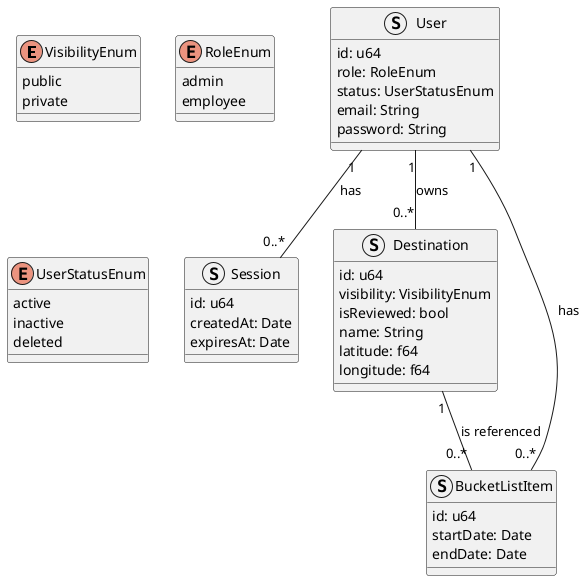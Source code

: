 @startuml
enum VisibilityEnum{
  public
  private
}

enum RoleEnum {
  admin
  employee
}

enum UserStatusEnum {
  active
  inactive
  deleted
}

struct User {
  id: u64
  role: RoleEnum
  status: UserStatusEnum
  email: String
  password: String
}

struct Session {
  id: u64
  createdAt: Date
  expiresAt: Date
}

struct Destination {
  id: u64
  visibility: VisibilityEnum
  isReviewed: bool
  name: String
  latitude: f64
  longitude: f64
}

struct BucketListItem {
  id: u64
  startDate: Date
  endDate: Date
}

User "1" -- "0..*" Session: has
User "1" -- "0..*" Destination: owns
Destination "1" -- "0..*" BucketListItem: is referenced
User "1" -- "0..*" BucketListItem: has

@enduml
